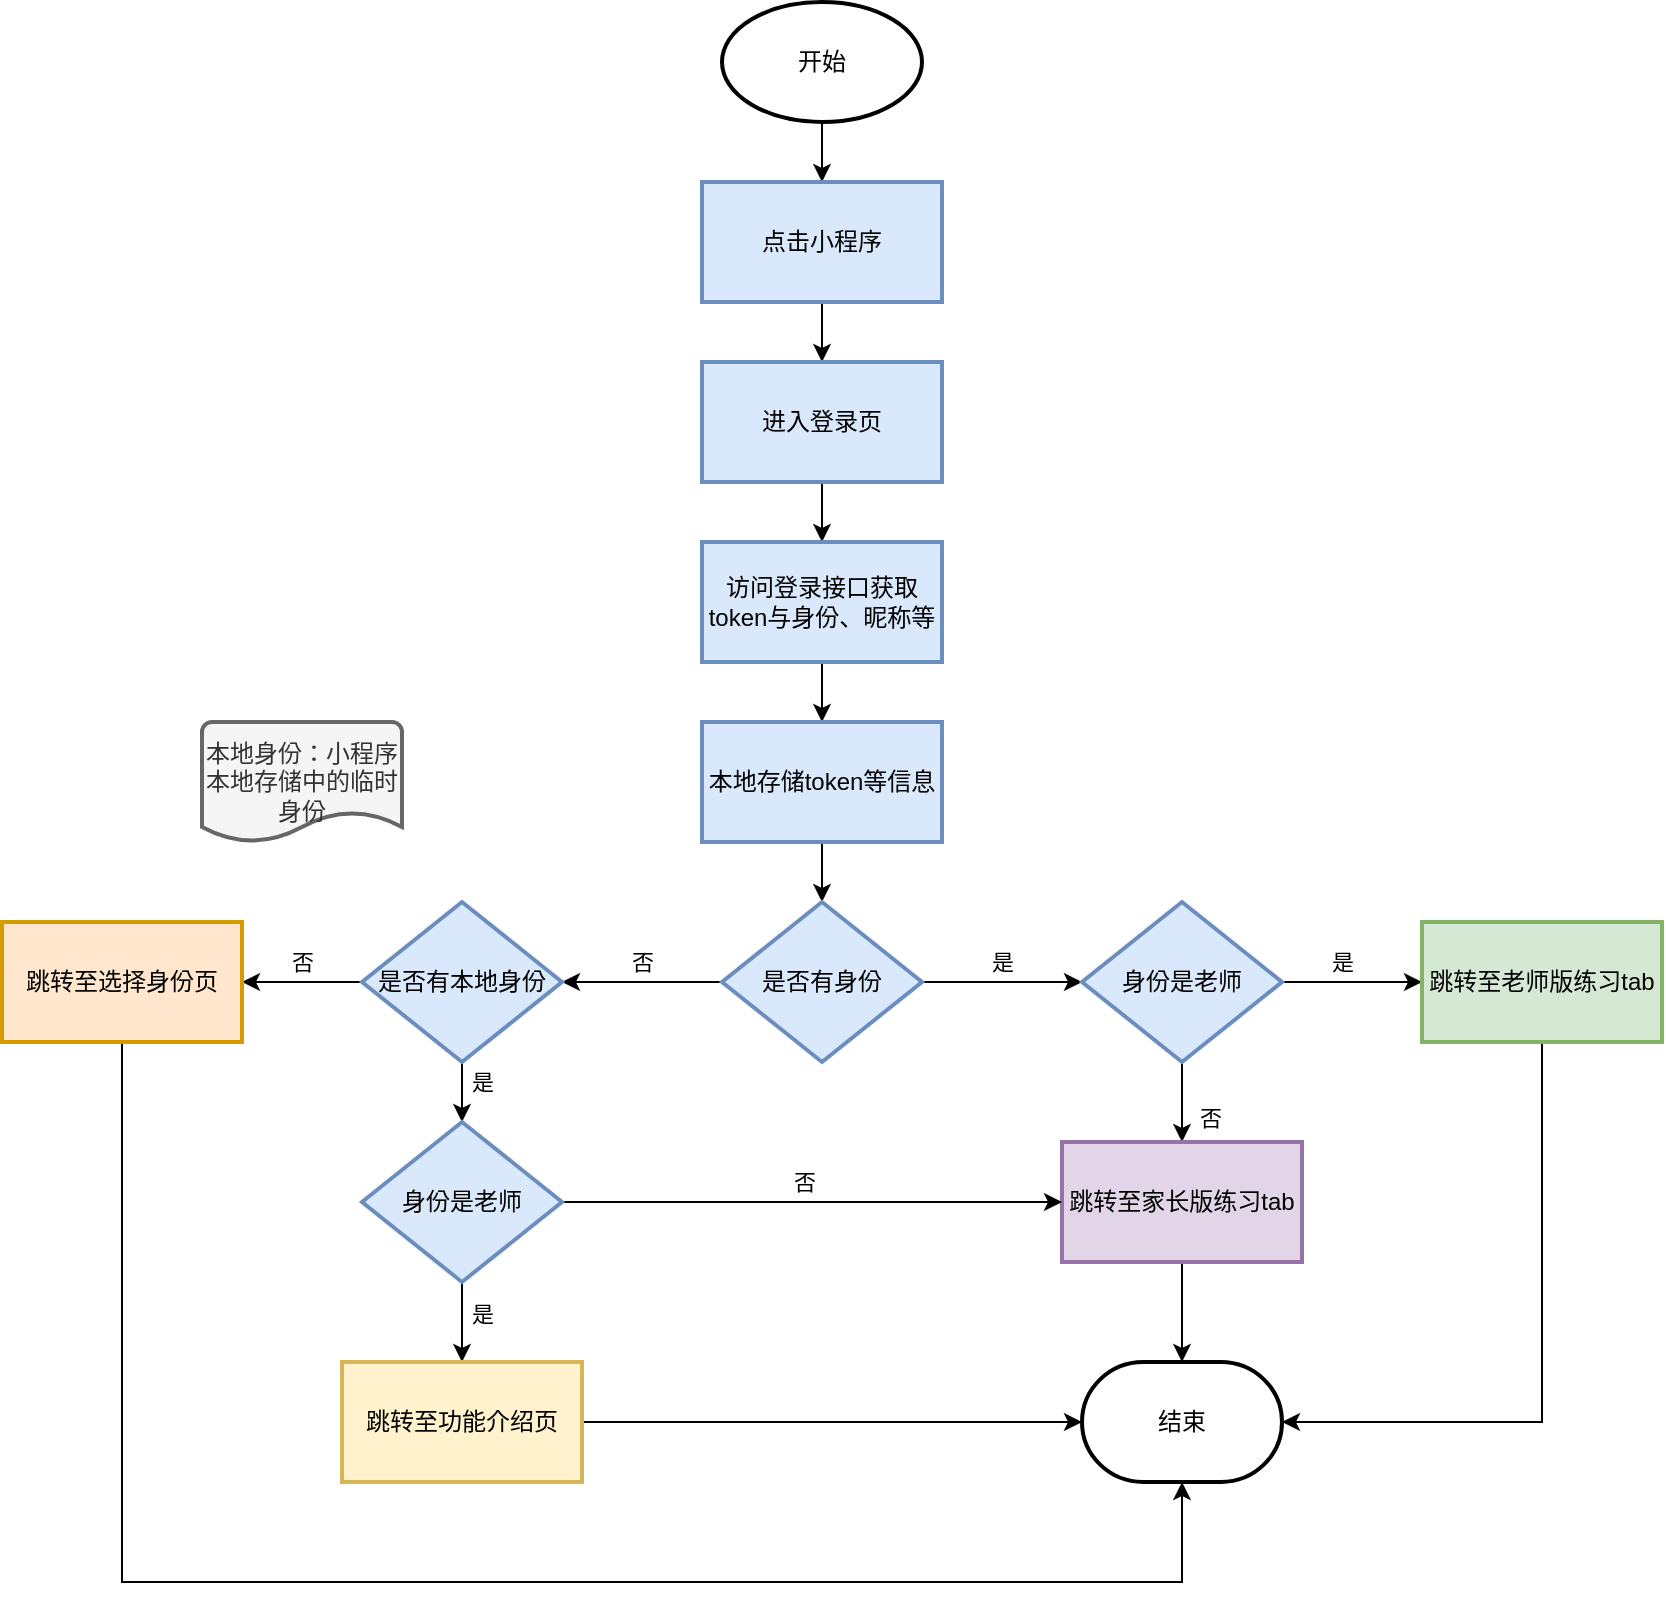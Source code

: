 <mxfile version="13.5.8" type="github"><diagram id="B2pzp7Ae-7-f9HTF68Aw" name="Page-1"><mxGraphModel dx="1642" dy="506" grid="1" gridSize="10" guides="1" tooltips="1" connect="1" arrows="1" fold="1" page="1" pageScale="1" pageWidth="827" pageHeight="1169" math="0" shadow="0"><root><mxCell id="0"/><mxCell id="1" parent="0"/><mxCell id="IebvC2Nzu4hJM8DnqdPl-3" value="" style="edgeStyle=orthogonalEdgeStyle;rounded=0;orthogonalLoop=1;jettySize=auto;html=1;" edge="1" parent="1" source="IebvC2Nzu4hJM8DnqdPl-1" target="IebvC2Nzu4hJM8DnqdPl-2"><mxGeometry relative="1" as="geometry"/></mxCell><mxCell id="IebvC2Nzu4hJM8DnqdPl-1" value="开始" style="strokeWidth=2;html=1;shape=mxgraph.flowchart.start_1;whiteSpace=wrap;" vertex="1" parent="1"><mxGeometry x="270" y="70" width="100" height="60" as="geometry"/></mxCell><mxCell id="IebvC2Nzu4hJM8DnqdPl-5" value="" style="edgeStyle=orthogonalEdgeStyle;rounded=0;orthogonalLoop=1;jettySize=auto;html=1;" edge="1" parent="1" source="IebvC2Nzu4hJM8DnqdPl-2" target="IebvC2Nzu4hJM8DnqdPl-4"><mxGeometry relative="1" as="geometry"/></mxCell><mxCell id="IebvC2Nzu4hJM8DnqdPl-2" value="点击小程序" style="whiteSpace=wrap;html=1;strokeWidth=2;fillColor=#dae8fc;strokeColor=#6c8ebf;" vertex="1" parent="1"><mxGeometry x="260" y="160" width="120" height="60" as="geometry"/></mxCell><mxCell id="IebvC2Nzu4hJM8DnqdPl-7" value="" style="edgeStyle=orthogonalEdgeStyle;rounded=0;orthogonalLoop=1;jettySize=auto;html=1;" edge="1" parent="1" source="IebvC2Nzu4hJM8DnqdPl-4" target="IebvC2Nzu4hJM8DnqdPl-6"><mxGeometry relative="1" as="geometry"/></mxCell><mxCell id="IebvC2Nzu4hJM8DnqdPl-4" value="进入登录页" style="whiteSpace=wrap;html=1;strokeWidth=2;fillColor=#dae8fc;strokeColor=#6c8ebf;" vertex="1" parent="1"><mxGeometry x="260" y="250" width="120" height="60" as="geometry"/></mxCell><mxCell id="IebvC2Nzu4hJM8DnqdPl-9" value="" style="edgeStyle=orthogonalEdgeStyle;rounded=0;orthogonalLoop=1;jettySize=auto;html=1;" edge="1" parent="1" source="IebvC2Nzu4hJM8DnqdPl-6" target="IebvC2Nzu4hJM8DnqdPl-8"><mxGeometry relative="1" as="geometry"/></mxCell><mxCell id="IebvC2Nzu4hJM8DnqdPl-6" value="访问登录接口获取token与身份、昵称等" style="whiteSpace=wrap;html=1;strokeWidth=2;fillColor=#dae8fc;strokeColor=#6c8ebf;" vertex="1" parent="1"><mxGeometry x="260" y="340" width="120" height="60" as="geometry"/></mxCell><mxCell id="IebvC2Nzu4hJM8DnqdPl-11" value="" style="edgeStyle=orthogonalEdgeStyle;rounded=0;orthogonalLoop=1;jettySize=auto;html=1;" edge="1" parent="1" source="IebvC2Nzu4hJM8DnqdPl-8" target="IebvC2Nzu4hJM8DnqdPl-10"><mxGeometry relative="1" as="geometry"/></mxCell><mxCell id="IebvC2Nzu4hJM8DnqdPl-8" value="本地存储token等信息" style="whiteSpace=wrap;html=1;strokeWidth=2;fillColor=#dae8fc;strokeColor=#6c8ebf;" vertex="1" parent="1"><mxGeometry x="260" y="430" width="120" height="60" as="geometry"/></mxCell><mxCell id="IebvC2Nzu4hJM8DnqdPl-13" value="" style="edgeStyle=orthogonalEdgeStyle;rounded=0;orthogonalLoop=1;jettySize=auto;html=1;" edge="1" parent="1" source="IebvC2Nzu4hJM8DnqdPl-10" target="IebvC2Nzu4hJM8DnqdPl-12"><mxGeometry relative="1" as="geometry"/></mxCell><mxCell id="IebvC2Nzu4hJM8DnqdPl-14" value="是" style="edgeLabel;html=1;align=center;verticalAlign=middle;resizable=0;points=[];" vertex="1" connectable="0" parent="IebvC2Nzu4hJM8DnqdPl-13"><mxGeometry x="-0.225" y="4" relative="1" as="geometry"><mxPoint x="9" y="-6" as="offset"/></mxGeometry></mxCell><mxCell id="IebvC2Nzu4hJM8DnqdPl-24" value="" style="edgeStyle=orthogonalEdgeStyle;rounded=0;orthogonalLoop=1;jettySize=auto;html=1;" edge="1" parent="1" source="IebvC2Nzu4hJM8DnqdPl-10" target="IebvC2Nzu4hJM8DnqdPl-23"><mxGeometry relative="1" as="geometry"/></mxCell><mxCell id="IebvC2Nzu4hJM8DnqdPl-25" value="否" style="edgeLabel;html=1;align=center;verticalAlign=middle;resizable=0;points=[];" vertex="1" connectable="0" parent="IebvC2Nzu4hJM8DnqdPl-24"><mxGeometry x="0.007" relative="1" as="geometry"><mxPoint y="-10" as="offset"/></mxGeometry></mxCell><mxCell id="IebvC2Nzu4hJM8DnqdPl-10" value="是否有身份" style="rhombus;whiteSpace=wrap;html=1;strokeWidth=2;fillColor=#dae8fc;strokeColor=#6c8ebf;" vertex="1" parent="1"><mxGeometry x="270" y="520" width="100" height="80" as="geometry"/></mxCell><mxCell id="IebvC2Nzu4hJM8DnqdPl-16" value="" style="edgeStyle=orthogonalEdgeStyle;rounded=0;orthogonalLoop=1;jettySize=auto;html=1;" edge="1" parent="1" source="IebvC2Nzu4hJM8DnqdPl-12" target="IebvC2Nzu4hJM8DnqdPl-15"><mxGeometry relative="1" as="geometry"/></mxCell><mxCell id="IebvC2Nzu4hJM8DnqdPl-17" value="否" style="edgeLabel;html=1;align=center;verticalAlign=middle;resizable=0;points=[];" vertex="1" connectable="0" parent="IebvC2Nzu4hJM8DnqdPl-16"><mxGeometry x="0.374" y="2" relative="1" as="geometry"><mxPoint x="12" as="offset"/></mxGeometry></mxCell><mxCell id="IebvC2Nzu4hJM8DnqdPl-21" value="" style="edgeStyle=orthogonalEdgeStyle;rounded=0;orthogonalLoop=1;jettySize=auto;html=1;" edge="1" parent="1" source="IebvC2Nzu4hJM8DnqdPl-12" target="IebvC2Nzu4hJM8DnqdPl-20"><mxGeometry relative="1" as="geometry"/></mxCell><mxCell id="IebvC2Nzu4hJM8DnqdPl-26" value="是" style="edgeLabel;html=1;align=center;verticalAlign=middle;resizable=0;points=[];" vertex="1" connectable="0" parent="IebvC2Nzu4hJM8DnqdPl-21"><mxGeometry x="0.571" y="3" relative="1" as="geometry"><mxPoint x="-25" y="-7" as="offset"/></mxGeometry></mxCell><mxCell id="IebvC2Nzu4hJM8DnqdPl-12" value="身份是老师" style="rhombus;whiteSpace=wrap;html=1;strokeWidth=2;fillColor=#dae8fc;strokeColor=#6c8ebf;" vertex="1" parent="1"><mxGeometry x="450" y="520" width="100" height="80" as="geometry"/></mxCell><mxCell id="IebvC2Nzu4hJM8DnqdPl-19" style="edgeStyle=orthogonalEdgeStyle;rounded=0;orthogonalLoop=1;jettySize=auto;html=1;" edge="1" parent="1" source="IebvC2Nzu4hJM8DnqdPl-15" target="IebvC2Nzu4hJM8DnqdPl-18"><mxGeometry relative="1" as="geometry"/></mxCell><mxCell id="IebvC2Nzu4hJM8DnqdPl-15" value="跳转至家长版练习tab" style="whiteSpace=wrap;html=1;strokeWidth=2;fillColor=#e1d5e7;strokeColor=#9673a6;" vertex="1" parent="1"><mxGeometry x="440" y="640" width="120" height="60" as="geometry"/></mxCell><mxCell id="IebvC2Nzu4hJM8DnqdPl-18" value="结束" style="strokeWidth=2;html=1;shape=mxgraph.flowchart.terminator;whiteSpace=wrap;" vertex="1" parent="1"><mxGeometry x="450" y="750" width="100" height="60" as="geometry"/></mxCell><mxCell id="IebvC2Nzu4hJM8DnqdPl-22" style="edgeStyle=orthogonalEdgeStyle;rounded=0;orthogonalLoop=1;jettySize=auto;html=1;entryX=1;entryY=0.5;entryDx=0;entryDy=0;entryPerimeter=0;exitX=0.5;exitY=1;exitDx=0;exitDy=0;" edge="1" parent="1" source="IebvC2Nzu4hJM8DnqdPl-20" target="IebvC2Nzu4hJM8DnqdPl-18"><mxGeometry relative="1" as="geometry"/></mxCell><mxCell id="IebvC2Nzu4hJM8DnqdPl-20" value="跳转至老师版练习tab" style="whiteSpace=wrap;html=1;strokeWidth=2;fillColor=#d5e8d4;strokeColor=#82b366;" vertex="1" parent="1"><mxGeometry x="620" y="530" width="120" height="60" as="geometry"/></mxCell><mxCell id="IebvC2Nzu4hJM8DnqdPl-30" value="" style="edgeStyle=orthogonalEdgeStyle;rounded=0;orthogonalLoop=1;jettySize=auto;html=1;" edge="1" parent="1" source="IebvC2Nzu4hJM8DnqdPl-23" target="IebvC2Nzu4hJM8DnqdPl-29"><mxGeometry relative="1" as="geometry"/></mxCell><mxCell id="IebvC2Nzu4hJM8DnqdPl-32" value="否" style="edgeLabel;html=1;align=center;verticalAlign=middle;resizable=0;points=[];" vertex="1" connectable="0" parent="IebvC2Nzu4hJM8DnqdPl-30"><mxGeometry x="-0.127" relative="1" as="geometry"><mxPoint x="-4" y="-10" as="offset"/></mxGeometry></mxCell><mxCell id="IebvC2Nzu4hJM8DnqdPl-37" value="" style="edgeStyle=orthogonalEdgeStyle;rounded=0;orthogonalLoop=1;jettySize=auto;html=1;" edge="1" parent="1" source="IebvC2Nzu4hJM8DnqdPl-23" target="IebvC2Nzu4hJM8DnqdPl-36"><mxGeometry relative="1" as="geometry"/></mxCell><mxCell id="IebvC2Nzu4hJM8DnqdPl-38" value="是" style="edgeLabel;html=1;align=center;verticalAlign=middle;resizable=0;points=[];" vertex="1" connectable="0" parent="IebvC2Nzu4hJM8DnqdPl-37"><mxGeometry x="0.2" relative="1" as="geometry"><mxPoint x="10" as="offset"/></mxGeometry></mxCell><mxCell id="IebvC2Nzu4hJM8DnqdPl-23" value="是否有本地身份" style="rhombus;whiteSpace=wrap;html=1;strokeWidth=2;fillColor=#dae8fc;strokeColor=#6c8ebf;" vertex="1" parent="1"><mxGeometry x="90" y="520" width="100" height="80" as="geometry"/></mxCell><mxCell id="IebvC2Nzu4hJM8DnqdPl-27" value="本地身份：小程序本地存储中的临时身份" style="strokeWidth=2;html=1;shape=mxgraph.flowchart.document2;whiteSpace=wrap;size=0.25;fillColor=#f5f5f5;strokeColor=#666666;fontColor=#333333;" vertex="1" parent="1"><mxGeometry x="10" y="430" width="100" height="60" as="geometry"/></mxCell><mxCell id="IebvC2Nzu4hJM8DnqdPl-44" style="edgeStyle=orthogonalEdgeStyle;rounded=0;orthogonalLoop=1;jettySize=auto;html=1;" edge="1" parent="1" source="IebvC2Nzu4hJM8DnqdPl-29" target="IebvC2Nzu4hJM8DnqdPl-18"><mxGeometry relative="1" as="geometry"><mxPoint y="930" as="targetPoint"/><Array as="points"><mxPoint x="-30" y="860"/><mxPoint x="500" y="860"/></Array></mxGeometry></mxCell><mxCell id="IebvC2Nzu4hJM8DnqdPl-29" value="跳转至选择身份页" style="whiteSpace=wrap;html=1;strokeWidth=2;fillColor=#ffe6cc;strokeColor=#d79b00;" vertex="1" parent="1"><mxGeometry x="-90" y="530" width="120" height="60" as="geometry"/></mxCell><mxCell id="IebvC2Nzu4hJM8DnqdPl-39" style="edgeStyle=orthogonalEdgeStyle;rounded=0;orthogonalLoop=1;jettySize=auto;html=1;entryX=0;entryY=0.5;entryDx=0;entryDy=0;" edge="1" parent="1" source="IebvC2Nzu4hJM8DnqdPl-36" target="IebvC2Nzu4hJM8DnqdPl-15"><mxGeometry relative="1" as="geometry"/></mxCell><mxCell id="IebvC2Nzu4hJM8DnqdPl-40" value="否" style="edgeLabel;html=1;align=center;verticalAlign=middle;resizable=0;points=[];" vertex="1" connectable="0" parent="IebvC2Nzu4hJM8DnqdPl-39"><mxGeometry x="-0.109" y="-2" relative="1" as="geometry"><mxPoint x="9" y="-12" as="offset"/></mxGeometry></mxCell><mxCell id="IebvC2Nzu4hJM8DnqdPl-42" value="" style="edgeStyle=orthogonalEdgeStyle;rounded=0;orthogonalLoop=1;jettySize=auto;html=1;" edge="1" parent="1" source="IebvC2Nzu4hJM8DnqdPl-36" target="IebvC2Nzu4hJM8DnqdPl-41"><mxGeometry relative="1" as="geometry"/></mxCell><mxCell id="IebvC2Nzu4hJM8DnqdPl-45" value="是" style="edgeLabel;html=1;align=center;verticalAlign=middle;resizable=0;points=[];" vertex="1" connectable="0" parent="IebvC2Nzu4hJM8DnqdPl-42"><mxGeometry x="-0.232" y="-2" relative="1" as="geometry"><mxPoint x="12" as="offset"/></mxGeometry></mxCell><mxCell id="IebvC2Nzu4hJM8DnqdPl-36" value="身份是老师" style="rhombus;whiteSpace=wrap;html=1;strokeColor=#6c8ebf;strokeWidth=2;fillColor=#dae8fc;" vertex="1" parent="1"><mxGeometry x="90" y="630" width="100" height="80" as="geometry"/></mxCell><mxCell id="IebvC2Nzu4hJM8DnqdPl-43" style="edgeStyle=orthogonalEdgeStyle;rounded=0;orthogonalLoop=1;jettySize=auto;html=1;entryX=0;entryY=0.5;entryDx=0;entryDy=0;entryPerimeter=0;" edge="1" parent="1" source="IebvC2Nzu4hJM8DnqdPl-41" target="IebvC2Nzu4hJM8DnqdPl-18"><mxGeometry relative="1" as="geometry"/></mxCell><mxCell id="IebvC2Nzu4hJM8DnqdPl-41" value="跳转至功能介绍页" style="whiteSpace=wrap;html=1;strokeColor=#d6b656;strokeWidth=2;fillColor=#fff2cc;" vertex="1" parent="1"><mxGeometry x="80" y="750" width="120" height="60" as="geometry"/></mxCell></root></mxGraphModel></diagram></mxfile>